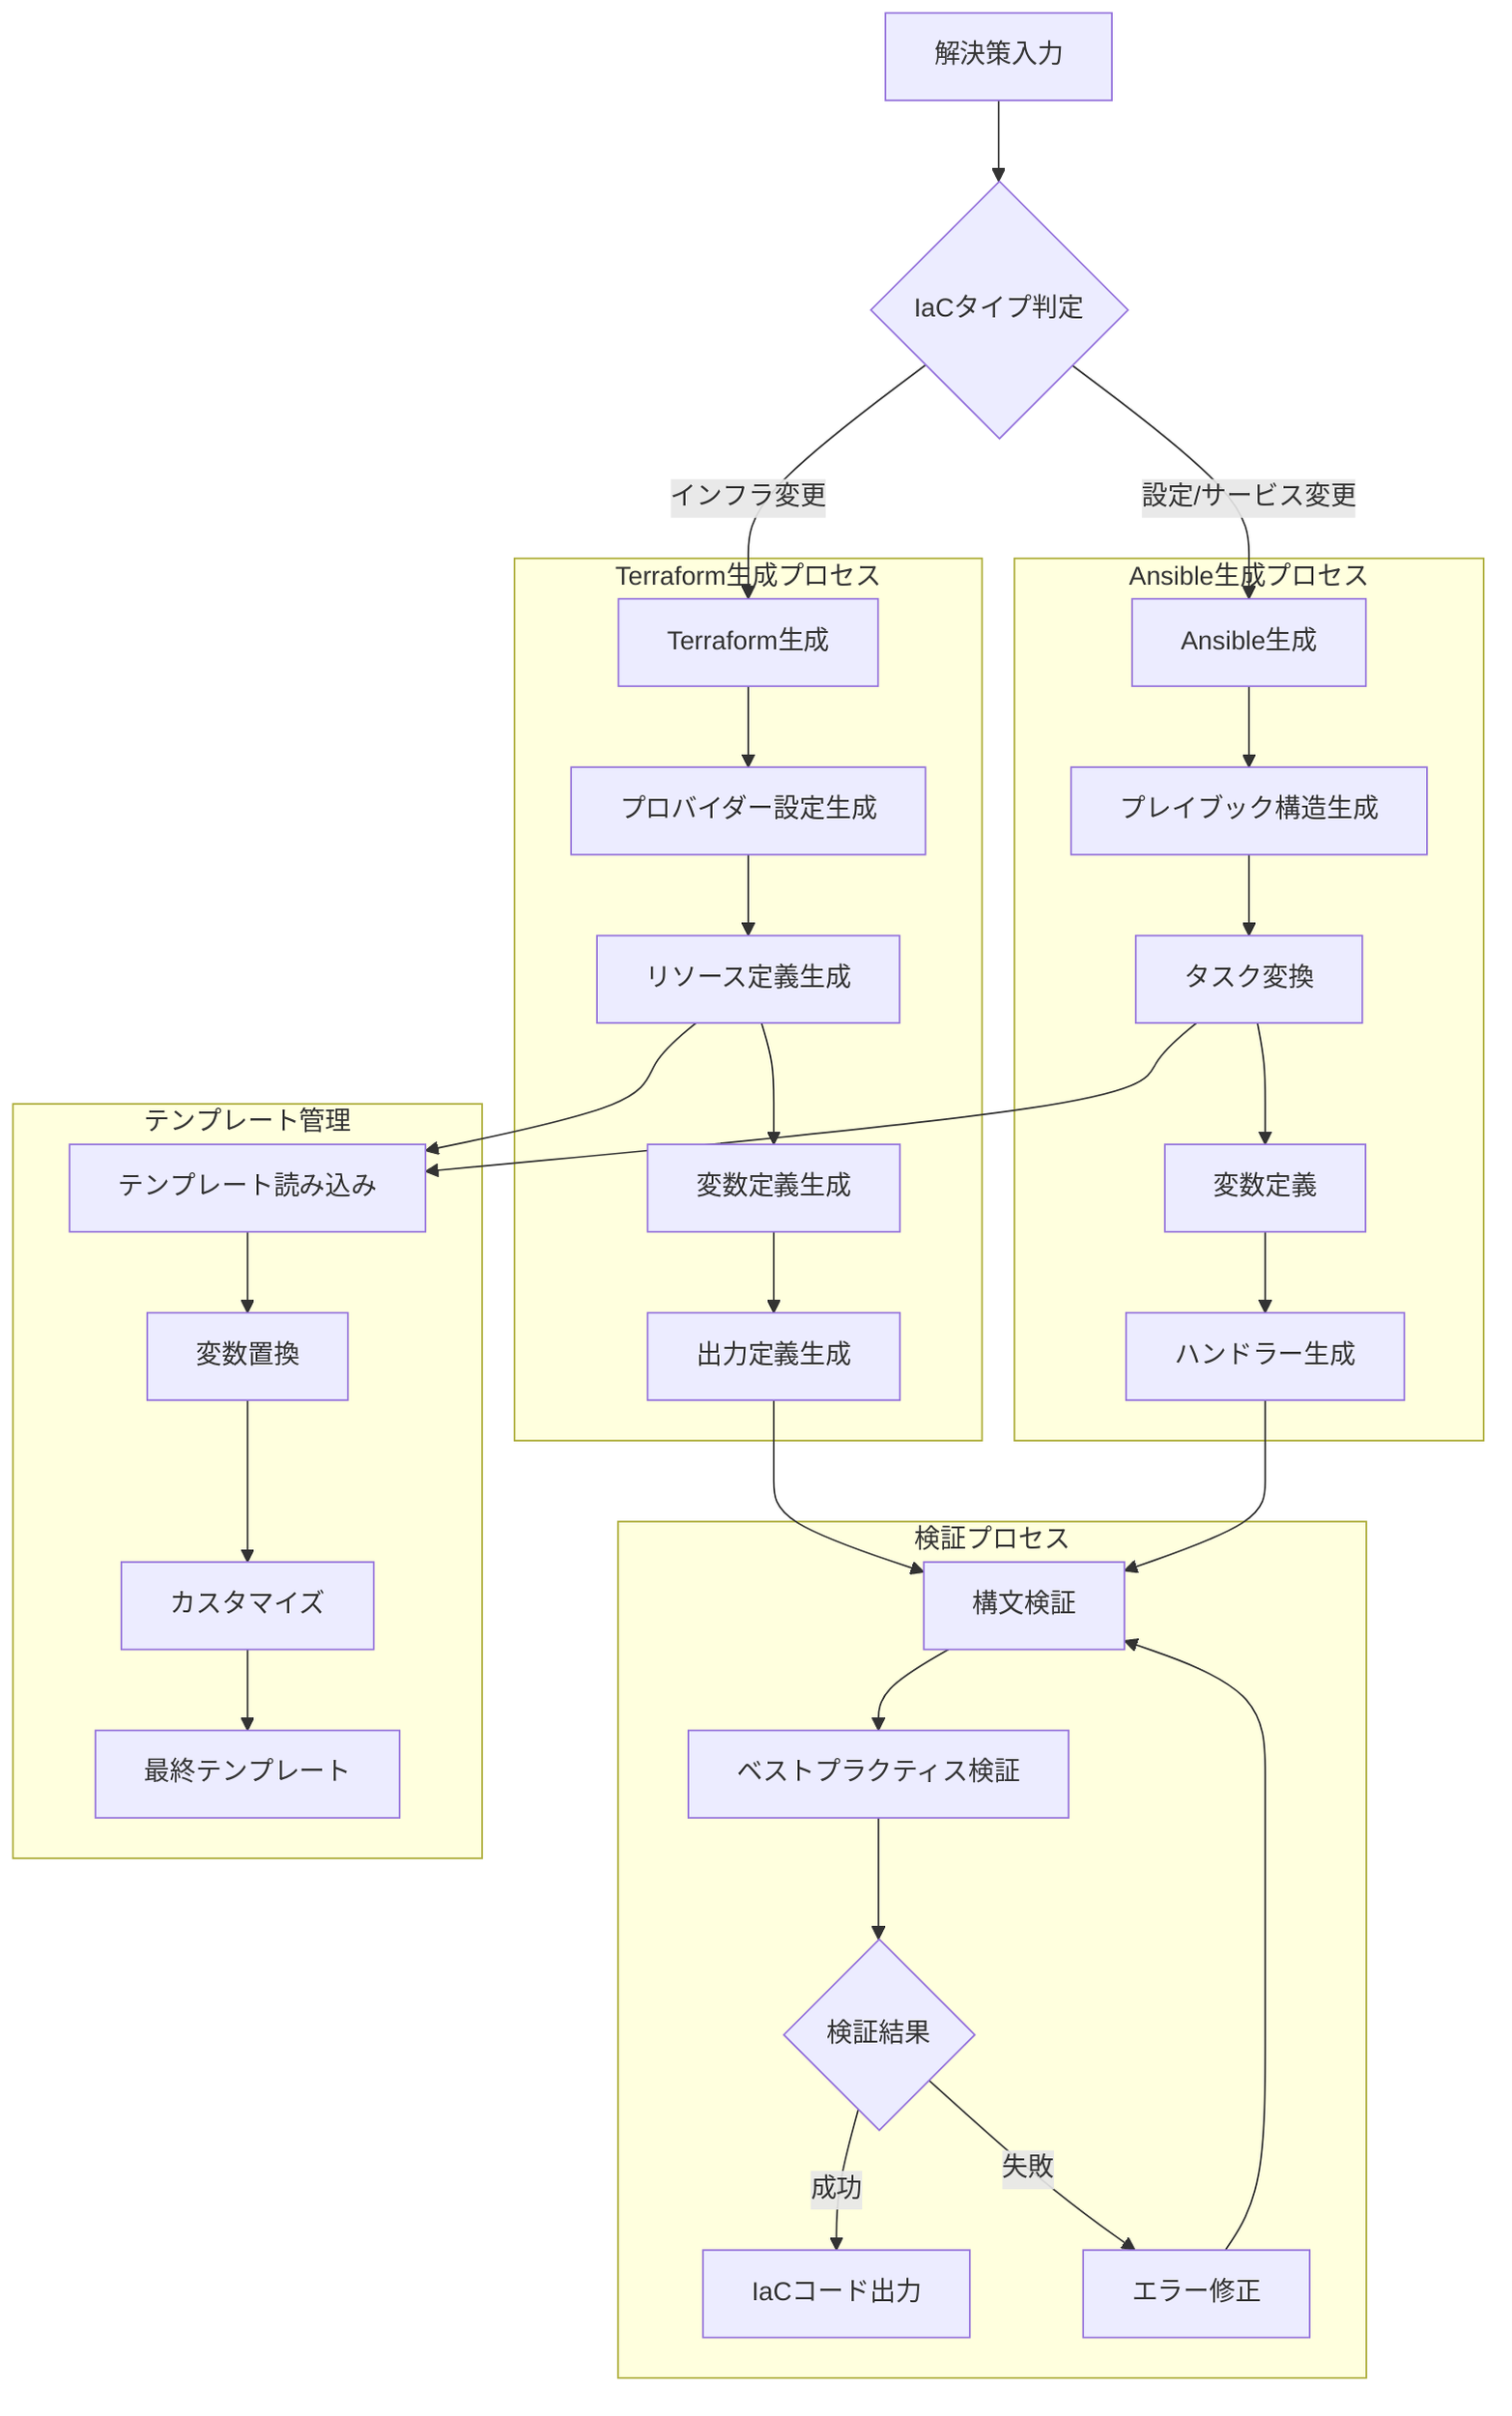 flowchart TB
    A[解決策入力] --> B{IaCタイプ判定}
    B -->|インフラ変更| C[Terraform生成]
    B -->|設定/サービス変更| D[Ansible生成]
    
    subgraph Terraform[Terraform生成プロセス]
        C --> E[プロバイダー設定生成]
        E --> F[リソース定義生成]
        F --> G[変数定義生成]
        G --> H[出力定義生成]
    end
    
    subgraph Ansible[Ansible生成プロセス]
        D --> I[プレイブック構造生成]
        I --> J[タスク変換]
        J --> K[変数定義]
        K --> L[ハンドラー生成]
    end
    
    subgraph Validation[検証プロセス]
        H --> M[構文検証]
        L --> M
        M --> N[ベストプラクティス検証]
        N --> O{検証結果}
        O -->|成功| P[IaCコード出力]
        O -->|失敗| Q[エラー修正]
        Q --> M
    end
    
    subgraph Templates[テンプレート管理]
        R[テンプレート読み込み] --> S[変数置換]
        S --> T[カスタマイズ]
        T --> U[最終テンプレート]
    end
    
    F --> R
    J --> R